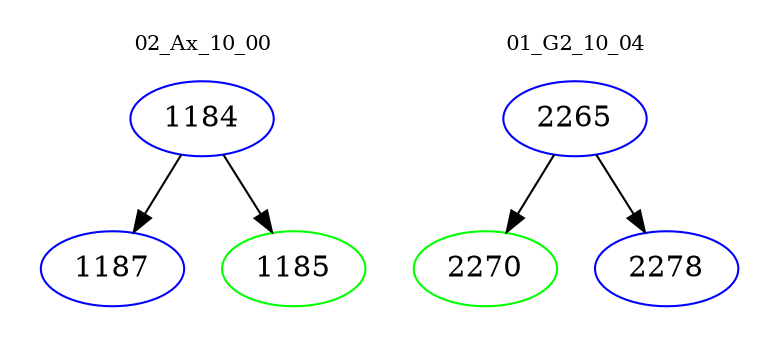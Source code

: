 digraph{
subgraph cluster_0 {
color = white
label = "02_Ax_10_00";
fontsize=10;
T0_1184 [label="1184", color="blue"]
T0_1184 -> T0_1187 [color="black"]
T0_1187 [label="1187", color="blue"]
T0_1184 -> T0_1185 [color="black"]
T0_1185 [label="1185", color="green"]
}
subgraph cluster_1 {
color = white
label = "01_G2_10_04";
fontsize=10;
T1_2265 [label="2265", color="blue"]
T1_2265 -> T1_2270 [color="black"]
T1_2270 [label="2270", color="green"]
T1_2265 -> T1_2278 [color="black"]
T1_2278 [label="2278", color="blue"]
}
}
